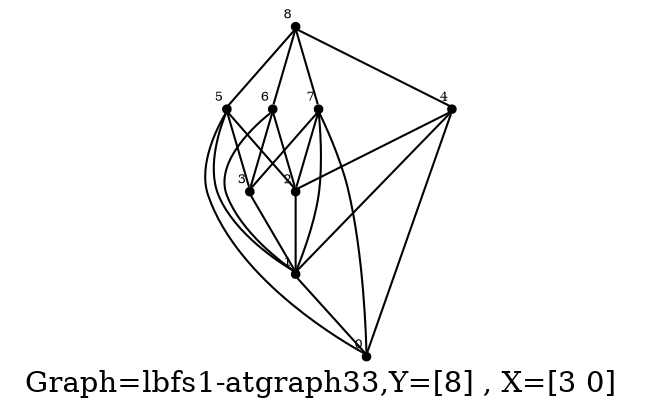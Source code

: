 /* Created by igraph 0.8.0-pre+0200568 */
graph {
  graph [
    label="Graph=lbfs1-atgraph33,Y=[8] , X=[3 0]  "
    labelloc=bottom
  ];
  0 [
    pos="-0.100000,2.000000!"
    shape=point
    fontsize=6
    xlabel=0
  ];
  1 [
    pos="1.000000,4.000000!"
    shape=point
    fontsize=6
    xlabel=1
  ];
  2 [
    pos="1.900000,2.000000!"
    shape=point
    fontsize=6
    xlabel=2
  ];
  3 [
    pos="0.000000,1.000000!"
    shape=point
    fontsize=6
    xlabel=3
  ];
  4 [
    pos="1.000000,0.000000!"
    shape=point
    fontsize=6
    xlabel=4
  ];
  5 [
    pos="0.900000,3.000000!"
    shape=point
    fontsize=6
    xlabel=5
  ];
  6 [
    pos="1.000000,2.000000!"
    shape=point
    fontsize=6
    xlabel=6
  ];
  7 [
    pos="0.900000,1.000000!"
    shape=point
    fontsize=6
    xlabel=7
  ];
  8 [
    pos="2.000000,1.000000!"
    shape=point
    fontsize=6
    xlabel=8
  ];

  1 -- 0;
  4 -- 0;
  5 -- 0;
  7 -- 0;
  2 -- 1;
  3 -- 1;
  4 -- 1;
  5 -- 1;
  6 -- 1;
  7 -- 1;
  4 -- 2;
  5 -- 2;
  6 -- 2;
  7 -- 2;
  5 -- 3;
  6 -- 3;
  7 -- 3;
  8 -- 4;
  8 -- 5;
  8 -- 6;
  8 -- 7;
}

